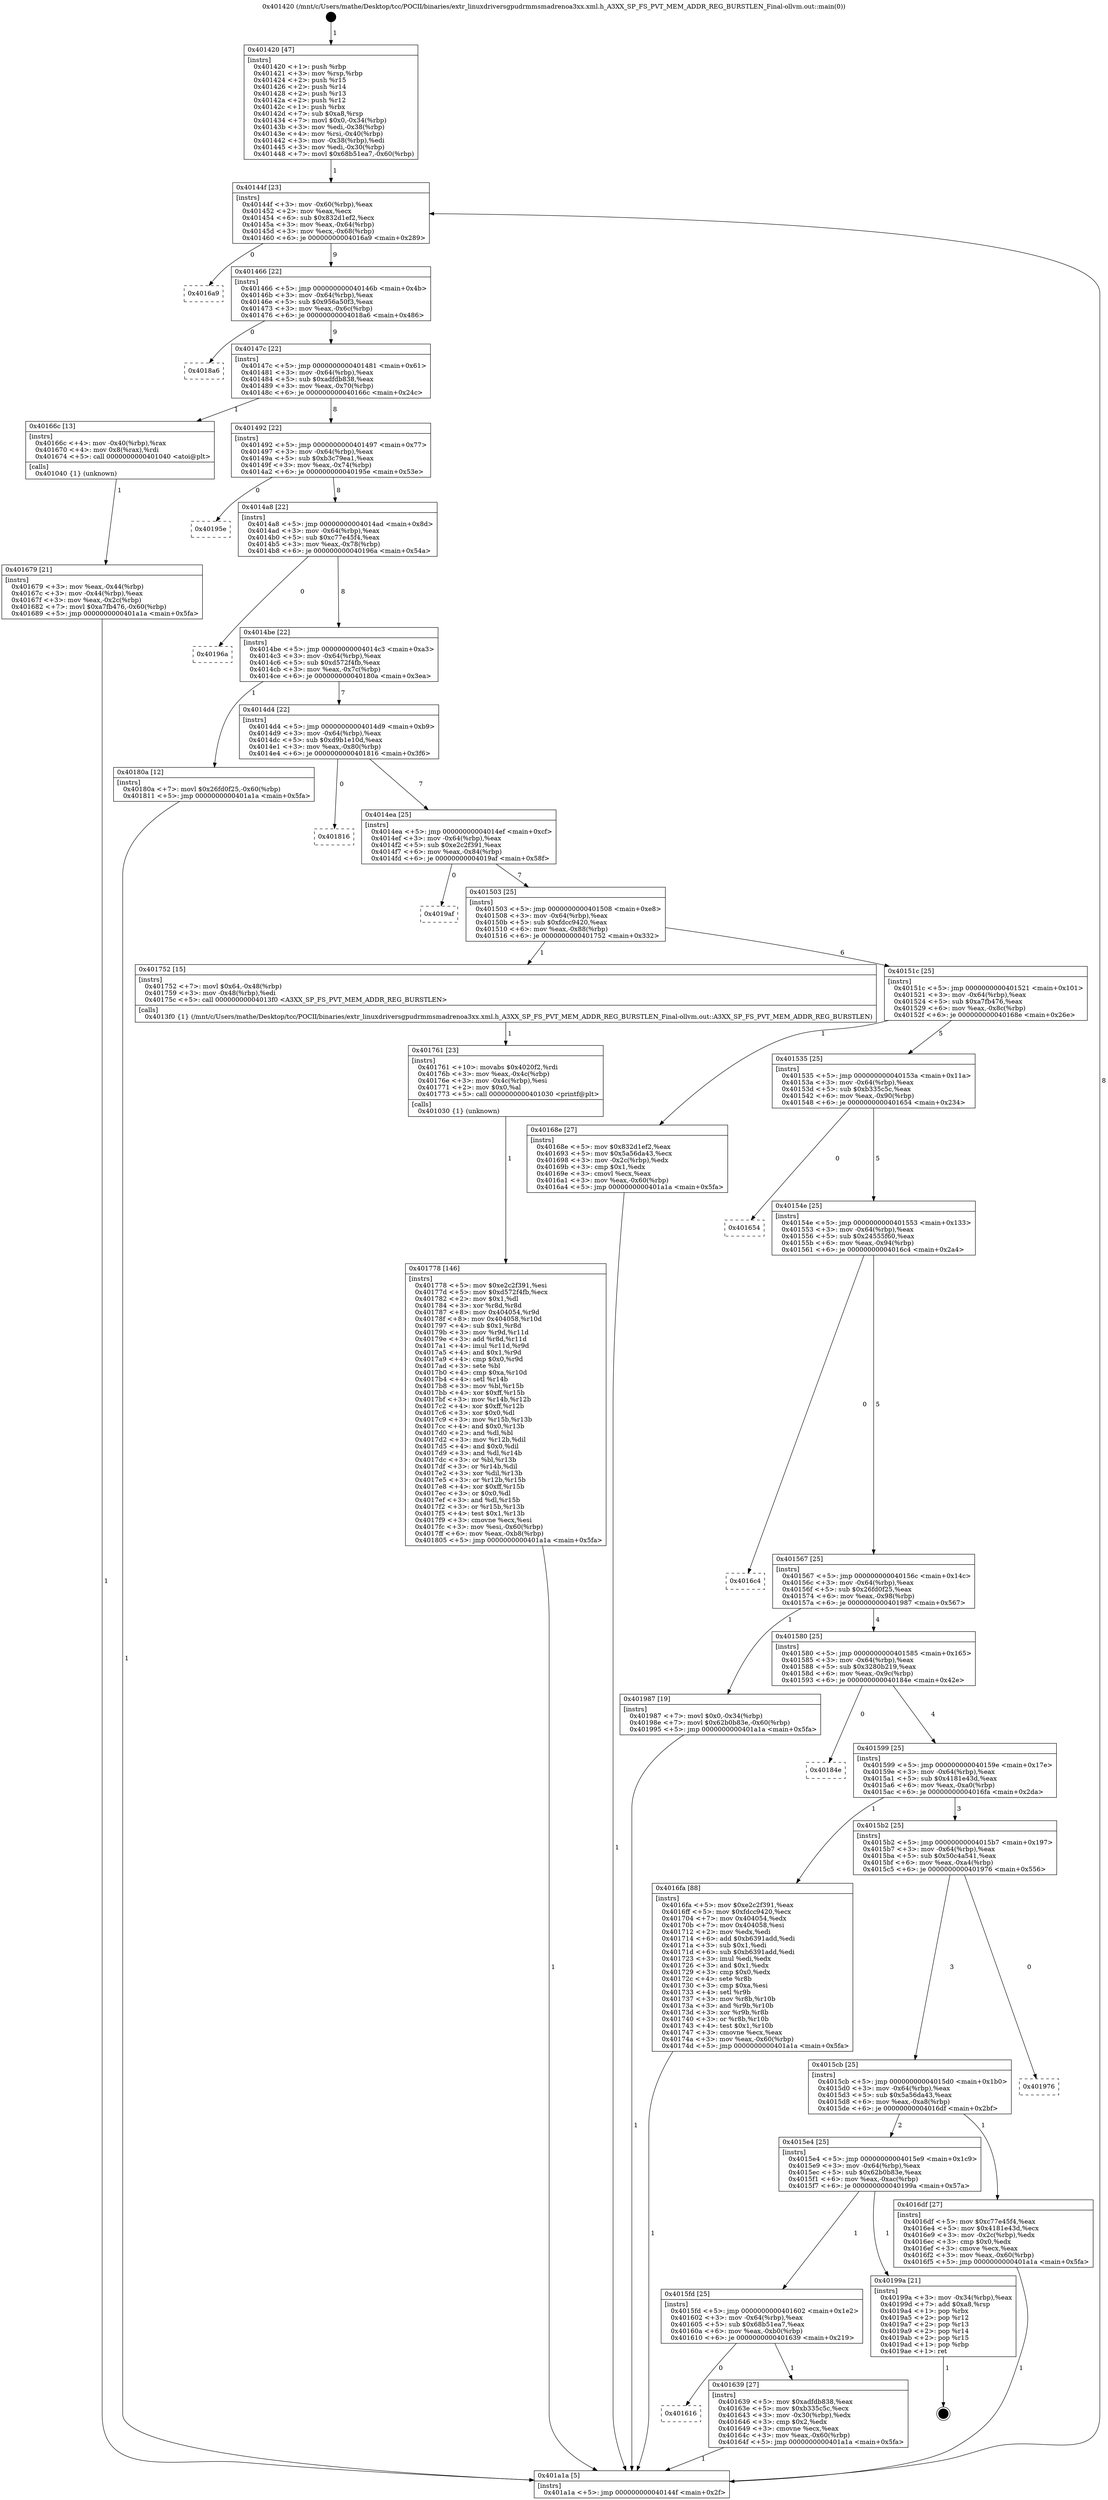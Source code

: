 digraph "0x401420" {
  label = "0x401420 (/mnt/c/Users/mathe/Desktop/tcc/POCII/binaries/extr_linuxdriversgpudrmmsmadrenoa3xx.xml.h_A3XX_SP_FS_PVT_MEM_ADDR_REG_BURSTLEN_Final-ollvm.out::main(0))"
  labelloc = "t"
  node[shape=record]

  Entry [label="",width=0.3,height=0.3,shape=circle,fillcolor=black,style=filled]
  "0x40144f" [label="{
     0x40144f [23]\l
     | [instrs]\l
     &nbsp;&nbsp;0x40144f \<+3\>: mov -0x60(%rbp),%eax\l
     &nbsp;&nbsp;0x401452 \<+2\>: mov %eax,%ecx\l
     &nbsp;&nbsp;0x401454 \<+6\>: sub $0x832d1ef2,%ecx\l
     &nbsp;&nbsp;0x40145a \<+3\>: mov %eax,-0x64(%rbp)\l
     &nbsp;&nbsp;0x40145d \<+3\>: mov %ecx,-0x68(%rbp)\l
     &nbsp;&nbsp;0x401460 \<+6\>: je 00000000004016a9 \<main+0x289\>\l
  }"]
  "0x4016a9" [label="{
     0x4016a9\l
  }", style=dashed]
  "0x401466" [label="{
     0x401466 [22]\l
     | [instrs]\l
     &nbsp;&nbsp;0x401466 \<+5\>: jmp 000000000040146b \<main+0x4b\>\l
     &nbsp;&nbsp;0x40146b \<+3\>: mov -0x64(%rbp),%eax\l
     &nbsp;&nbsp;0x40146e \<+5\>: sub $0x956a50f3,%eax\l
     &nbsp;&nbsp;0x401473 \<+3\>: mov %eax,-0x6c(%rbp)\l
     &nbsp;&nbsp;0x401476 \<+6\>: je 00000000004018a6 \<main+0x486\>\l
  }"]
  Exit [label="",width=0.3,height=0.3,shape=circle,fillcolor=black,style=filled,peripheries=2]
  "0x4018a6" [label="{
     0x4018a6\l
  }", style=dashed]
  "0x40147c" [label="{
     0x40147c [22]\l
     | [instrs]\l
     &nbsp;&nbsp;0x40147c \<+5\>: jmp 0000000000401481 \<main+0x61\>\l
     &nbsp;&nbsp;0x401481 \<+3\>: mov -0x64(%rbp),%eax\l
     &nbsp;&nbsp;0x401484 \<+5\>: sub $0xadfdb838,%eax\l
     &nbsp;&nbsp;0x401489 \<+3\>: mov %eax,-0x70(%rbp)\l
     &nbsp;&nbsp;0x40148c \<+6\>: je 000000000040166c \<main+0x24c\>\l
  }"]
  "0x401778" [label="{
     0x401778 [146]\l
     | [instrs]\l
     &nbsp;&nbsp;0x401778 \<+5\>: mov $0xe2c2f391,%esi\l
     &nbsp;&nbsp;0x40177d \<+5\>: mov $0xd572f4fb,%ecx\l
     &nbsp;&nbsp;0x401782 \<+2\>: mov $0x1,%dl\l
     &nbsp;&nbsp;0x401784 \<+3\>: xor %r8d,%r8d\l
     &nbsp;&nbsp;0x401787 \<+8\>: mov 0x404054,%r9d\l
     &nbsp;&nbsp;0x40178f \<+8\>: mov 0x404058,%r10d\l
     &nbsp;&nbsp;0x401797 \<+4\>: sub $0x1,%r8d\l
     &nbsp;&nbsp;0x40179b \<+3\>: mov %r9d,%r11d\l
     &nbsp;&nbsp;0x40179e \<+3\>: add %r8d,%r11d\l
     &nbsp;&nbsp;0x4017a1 \<+4\>: imul %r11d,%r9d\l
     &nbsp;&nbsp;0x4017a5 \<+4\>: and $0x1,%r9d\l
     &nbsp;&nbsp;0x4017a9 \<+4\>: cmp $0x0,%r9d\l
     &nbsp;&nbsp;0x4017ad \<+3\>: sete %bl\l
     &nbsp;&nbsp;0x4017b0 \<+4\>: cmp $0xa,%r10d\l
     &nbsp;&nbsp;0x4017b4 \<+4\>: setl %r14b\l
     &nbsp;&nbsp;0x4017b8 \<+3\>: mov %bl,%r15b\l
     &nbsp;&nbsp;0x4017bb \<+4\>: xor $0xff,%r15b\l
     &nbsp;&nbsp;0x4017bf \<+3\>: mov %r14b,%r12b\l
     &nbsp;&nbsp;0x4017c2 \<+4\>: xor $0xff,%r12b\l
     &nbsp;&nbsp;0x4017c6 \<+3\>: xor $0x0,%dl\l
     &nbsp;&nbsp;0x4017c9 \<+3\>: mov %r15b,%r13b\l
     &nbsp;&nbsp;0x4017cc \<+4\>: and $0x0,%r13b\l
     &nbsp;&nbsp;0x4017d0 \<+2\>: and %dl,%bl\l
     &nbsp;&nbsp;0x4017d2 \<+3\>: mov %r12b,%dil\l
     &nbsp;&nbsp;0x4017d5 \<+4\>: and $0x0,%dil\l
     &nbsp;&nbsp;0x4017d9 \<+3\>: and %dl,%r14b\l
     &nbsp;&nbsp;0x4017dc \<+3\>: or %bl,%r13b\l
     &nbsp;&nbsp;0x4017df \<+3\>: or %r14b,%dil\l
     &nbsp;&nbsp;0x4017e2 \<+3\>: xor %dil,%r13b\l
     &nbsp;&nbsp;0x4017e5 \<+3\>: or %r12b,%r15b\l
     &nbsp;&nbsp;0x4017e8 \<+4\>: xor $0xff,%r15b\l
     &nbsp;&nbsp;0x4017ec \<+3\>: or $0x0,%dl\l
     &nbsp;&nbsp;0x4017ef \<+3\>: and %dl,%r15b\l
     &nbsp;&nbsp;0x4017f2 \<+3\>: or %r15b,%r13b\l
     &nbsp;&nbsp;0x4017f5 \<+4\>: test $0x1,%r13b\l
     &nbsp;&nbsp;0x4017f9 \<+3\>: cmovne %ecx,%esi\l
     &nbsp;&nbsp;0x4017fc \<+3\>: mov %esi,-0x60(%rbp)\l
     &nbsp;&nbsp;0x4017ff \<+6\>: mov %eax,-0xb8(%rbp)\l
     &nbsp;&nbsp;0x401805 \<+5\>: jmp 0000000000401a1a \<main+0x5fa\>\l
  }"]
  "0x40166c" [label="{
     0x40166c [13]\l
     | [instrs]\l
     &nbsp;&nbsp;0x40166c \<+4\>: mov -0x40(%rbp),%rax\l
     &nbsp;&nbsp;0x401670 \<+4\>: mov 0x8(%rax),%rdi\l
     &nbsp;&nbsp;0x401674 \<+5\>: call 0000000000401040 \<atoi@plt\>\l
     | [calls]\l
     &nbsp;&nbsp;0x401040 \{1\} (unknown)\l
  }"]
  "0x401492" [label="{
     0x401492 [22]\l
     | [instrs]\l
     &nbsp;&nbsp;0x401492 \<+5\>: jmp 0000000000401497 \<main+0x77\>\l
     &nbsp;&nbsp;0x401497 \<+3\>: mov -0x64(%rbp),%eax\l
     &nbsp;&nbsp;0x40149a \<+5\>: sub $0xb3c79ea1,%eax\l
     &nbsp;&nbsp;0x40149f \<+3\>: mov %eax,-0x74(%rbp)\l
     &nbsp;&nbsp;0x4014a2 \<+6\>: je 000000000040195e \<main+0x53e\>\l
  }"]
  "0x401761" [label="{
     0x401761 [23]\l
     | [instrs]\l
     &nbsp;&nbsp;0x401761 \<+10\>: movabs $0x4020f2,%rdi\l
     &nbsp;&nbsp;0x40176b \<+3\>: mov %eax,-0x4c(%rbp)\l
     &nbsp;&nbsp;0x40176e \<+3\>: mov -0x4c(%rbp),%esi\l
     &nbsp;&nbsp;0x401771 \<+2\>: mov $0x0,%al\l
     &nbsp;&nbsp;0x401773 \<+5\>: call 0000000000401030 \<printf@plt\>\l
     | [calls]\l
     &nbsp;&nbsp;0x401030 \{1\} (unknown)\l
  }"]
  "0x40195e" [label="{
     0x40195e\l
  }", style=dashed]
  "0x4014a8" [label="{
     0x4014a8 [22]\l
     | [instrs]\l
     &nbsp;&nbsp;0x4014a8 \<+5\>: jmp 00000000004014ad \<main+0x8d\>\l
     &nbsp;&nbsp;0x4014ad \<+3\>: mov -0x64(%rbp),%eax\l
     &nbsp;&nbsp;0x4014b0 \<+5\>: sub $0xc77e45f4,%eax\l
     &nbsp;&nbsp;0x4014b5 \<+3\>: mov %eax,-0x78(%rbp)\l
     &nbsp;&nbsp;0x4014b8 \<+6\>: je 000000000040196a \<main+0x54a\>\l
  }"]
  "0x401679" [label="{
     0x401679 [21]\l
     | [instrs]\l
     &nbsp;&nbsp;0x401679 \<+3\>: mov %eax,-0x44(%rbp)\l
     &nbsp;&nbsp;0x40167c \<+3\>: mov -0x44(%rbp),%eax\l
     &nbsp;&nbsp;0x40167f \<+3\>: mov %eax,-0x2c(%rbp)\l
     &nbsp;&nbsp;0x401682 \<+7\>: movl $0xa7fb476,-0x60(%rbp)\l
     &nbsp;&nbsp;0x401689 \<+5\>: jmp 0000000000401a1a \<main+0x5fa\>\l
  }"]
  "0x40196a" [label="{
     0x40196a\l
  }", style=dashed]
  "0x4014be" [label="{
     0x4014be [22]\l
     | [instrs]\l
     &nbsp;&nbsp;0x4014be \<+5\>: jmp 00000000004014c3 \<main+0xa3\>\l
     &nbsp;&nbsp;0x4014c3 \<+3\>: mov -0x64(%rbp),%eax\l
     &nbsp;&nbsp;0x4014c6 \<+5\>: sub $0xd572f4fb,%eax\l
     &nbsp;&nbsp;0x4014cb \<+3\>: mov %eax,-0x7c(%rbp)\l
     &nbsp;&nbsp;0x4014ce \<+6\>: je 000000000040180a \<main+0x3ea\>\l
  }"]
  "0x401420" [label="{
     0x401420 [47]\l
     | [instrs]\l
     &nbsp;&nbsp;0x401420 \<+1\>: push %rbp\l
     &nbsp;&nbsp;0x401421 \<+3\>: mov %rsp,%rbp\l
     &nbsp;&nbsp;0x401424 \<+2\>: push %r15\l
     &nbsp;&nbsp;0x401426 \<+2\>: push %r14\l
     &nbsp;&nbsp;0x401428 \<+2\>: push %r13\l
     &nbsp;&nbsp;0x40142a \<+2\>: push %r12\l
     &nbsp;&nbsp;0x40142c \<+1\>: push %rbx\l
     &nbsp;&nbsp;0x40142d \<+7\>: sub $0xa8,%rsp\l
     &nbsp;&nbsp;0x401434 \<+7\>: movl $0x0,-0x34(%rbp)\l
     &nbsp;&nbsp;0x40143b \<+3\>: mov %edi,-0x38(%rbp)\l
     &nbsp;&nbsp;0x40143e \<+4\>: mov %rsi,-0x40(%rbp)\l
     &nbsp;&nbsp;0x401442 \<+3\>: mov -0x38(%rbp),%edi\l
     &nbsp;&nbsp;0x401445 \<+3\>: mov %edi,-0x30(%rbp)\l
     &nbsp;&nbsp;0x401448 \<+7\>: movl $0x68b51ea7,-0x60(%rbp)\l
  }"]
  "0x40180a" [label="{
     0x40180a [12]\l
     | [instrs]\l
     &nbsp;&nbsp;0x40180a \<+7\>: movl $0x26fd0f25,-0x60(%rbp)\l
     &nbsp;&nbsp;0x401811 \<+5\>: jmp 0000000000401a1a \<main+0x5fa\>\l
  }"]
  "0x4014d4" [label="{
     0x4014d4 [22]\l
     | [instrs]\l
     &nbsp;&nbsp;0x4014d4 \<+5\>: jmp 00000000004014d9 \<main+0xb9\>\l
     &nbsp;&nbsp;0x4014d9 \<+3\>: mov -0x64(%rbp),%eax\l
     &nbsp;&nbsp;0x4014dc \<+5\>: sub $0xd9b1e10d,%eax\l
     &nbsp;&nbsp;0x4014e1 \<+3\>: mov %eax,-0x80(%rbp)\l
     &nbsp;&nbsp;0x4014e4 \<+6\>: je 0000000000401816 \<main+0x3f6\>\l
  }"]
  "0x401a1a" [label="{
     0x401a1a [5]\l
     | [instrs]\l
     &nbsp;&nbsp;0x401a1a \<+5\>: jmp 000000000040144f \<main+0x2f\>\l
  }"]
  "0x401816" [label="{
     0x401816\l
  }", style=dashed]
  "0x4014ea" [label="{
     0x4014ea [25]\l
     | [instrs]\l
     &nbsp;&nbsp;0x4014ea \<+5\>: jmp 00000000004014ef \<main+0xcf\>\l
     &nbsp;&nbsp;0x4014ef \<+3\>: mov -0x64(%rbp),%eax\l
     &nbsp;&nbsp;0x4014f2 \<+5\>: sub $0xe2c2f391,%eax\l
     &nbsp;&nbsp;0x4014f7 \<+6\>: mov %eax,-0x84(%rbp)\l
     &nbsp;&nbsp;0x4014fd \<+6\>: je 00000000004019af \<main+0x58f\>\l
  }"]
  "0x401616" [label="{
     0x401616\l
  }", style=dashed]
  "0x4019af" [label="{
     0x4019af\l
  }", style=dashed]
  "0x401503" [label="{
     0x401503 [25]\l
     | [instrs]\l
     &nbsp;&nbsp;0x401503 \<+5\>: jmp 0000000000401508 \<main+0xe8\>\l
     &nbsp;&nbsp;0x401508 \<+3\>: mov -0x64(%rbp),%eax\l
     &nbsp;&nbsp;0x40150b \<+5\>: sub $0xfdcc9420,%eax\l
     &nbsp;&nbsp;0x401510 \<+6\>: mov %eax,-0x88(%rbp)\l
     &nbsp;&nbsp;0x401516 \<+6\>: je 0000000000401752 \<main+0x332\>\l
  }"]
  "0x401639" [label="{
     0x401639 [27]\l
     | [instrs]\l
     &nbsp;&nbsp;0x401639 \<+5\>: mov $0xadfdb838,%eax\l
     &nbsp;&nbsp;0x40163e \<+5\>: mov $0xb335c5c,%ecx\l
     &nbsp;&nbsp;0x401643 \<+3\>: mov -0x30(%rbp),%edx\l
     &nbsp;&nbsp;0x401646 \<+3\>: cmp $0x2,%edx\l
     &nbsp;&nbsp;0x401649 \<+3\>: cmovne %ecx,%eax\l
     &nbsp;&nbsp;0x40164c \<+3\>: mov %eax,-0x60(%rbp)\l
     &nbsp;&nbsp;0x40164f \<+5\>: jmp 0000000000401a1a \<main+0x5fa\>\l
  }"]
  "0x401752" [label="{
     0x401752 [15]\l
     | [instrs]\l
     &nbsp;&nbsp;0x401752 \<+7\>: movl $0x64,-0x48(%rbp)\l
     &nbsp;&nbsp;0x401759 \<+3\>: mov -0x48(%rbp),%edi\l
     &nbsp;&nbsp;0x40175c \<+5\>: call 00000000004013f0 \<A3XX_SP_FS_PVT_MEM_ADDR_REG_BURSTLEN\>\l
     | [calls]\l
     &nbsp;&nbsp;0x4013f0 \{1\} (/mnt/c/Users/mathe/Desktop/tcc/POCII/binaries/extr_linuxdriversgpudrmmsmadrenoa3xx.xml.h_A3XX_SP_FS_PVT_MEM_ADDR_REG_BURSTLEN_Final-ollvm.out::A3XX_SP_FS_PVT_MEM_ADDR_REG_BURSTLEN)\l
  }"]
  "0x40151c" [label="{
     0x40151c [25]\l
     | [instrs]\l
     &nbsp;&nbsp;0x40151c \<+5\>: jmp 0000000000401521 \<main+0x101\>\l
     &nbsp;&nbsp;0x401521 \<+3\>: mov -0x64(%rbp),%eax\l
     &nbsp;&nbsp;0x401524 \<+5\>: sub $0xa7fb476,%eax\l
     &nbsp;&nbsp;0x401529 \<+6\>: mov %eax,-0x8c(%rbp)\l
     &nbsp;&nbsp;0x40152f \<+6\>: je 000000000040168e \<main+0x26e\>\l
  }"]
  "0x4015fd" [label="{
     0x4015fd [25]\l
     | [instrs]\l
     &nbsp;&nbsp;0x4015fd \<+5\>: jmp 0000000000401602 \<main+0x1e2\>\l
     &nbsp;&nbsp;0x401602 \<+3\>: mov -0x64(%rbp),%eax\l
     &nbsp;&nbsp;0x401605 \<+5\>: sub $0x68b51ea7,%eax\l
     &nbsp;&nbsp;0x40160a \<+6\>: mov %eax,-0xb0(%rbp)\l
     &nbsp;&nbsp;0x401610 \<+6\>: je 0000000000401639 \<main+0x219\>\l
  }"]
  "0x40168e" [label="{
     0x40168e [27]\l
     | [instrs]\l
     &nbsp;&nbsp;0x40168e \<+5\>: mov $0x832d1ef2,%eax\l
     &nbsp;&nbsp;0x401693 \<+5\>: mov $0x5a56da43,%ecx\l
     &nbsp;&nbsp;0x401698 \<+3\>: mov -0x2c(%rbp),%edx\l
     &nbsp;&nbsp;0x40169b \<+3\>: cmp $0x1,%edx\l
     &nbsp;&nbsp;0x40169e \<+3\>: cmovl %ecx,%eax\l
     &nbsp;&nbsp;0x4016a1 \<+3\>: mov %eax,-0x60(%rbp)\l
     &nbsp;&nbsp;0x4016a4 \<+5\>: jmp 0000000000401a1a \<main+0x5fa\>\l
  }"]
  "0x401535" [label="{
     0x401535 [25]\l
     | [instrs]\l
     &nbsp;&nbsp;0x401535 \<+5\>: jmp 000000000040153a \<main+0x11a\>\l
     &nbsp;&nbsp;0x40153a \<+3\>: mov -0x64(%rbp),%eax\l
     &nbsp;&nbsp;0x40153d \<+5\>: sub $0xb335c5c,%eax\l
     &nbsp;&nbsp;0x401542 \<+6\>: mov %eax,-0x90(%rbp)\l
     &nbsp;&nbsp;0x401548 \<+6\>: je 0000000000401654 \<main+0x234\>\l
  }"]
  "0x40199a" [label="{
     0x40199a [21]\l
     | [instrs]\l
     &nbsp;&nbsp;0x40199a \<+3\>: mov -0x34(%rbp),%eax\l
     &nbsp;&nbsp;0x40199d \<+7\>: add $0xa8,%rsp\l
     &nbsp;&nbsp;0x4019a4 \<+1\>: pop %rbx\l
     &nbsp;&nbsp;0x4019a5 \<+2\>: pop %r12\l
     &nbsp;&nbsp;0x4019a7 \<+2\>: pop %r13\l
     &nbsp;&nbsp;0x4019a9 \<+2\>: pop %r14\l
     &nbsp;&nbsp;0x4019ab \<+2\>: pop %r15\l
     &nbsp;&nbsp;0x4019ad \<+1\>: pop %rbp\l
     &nbsp;&nbsp;0x4019ae \<+1\>: ret\l
  }"]
  "0x401654" [label="{
     0x401654\l
  }", style=dashed]
  "0x40154e" [label="{
     0x40154e [25]\l
     | [instrs]\l
     &nbsp;&nbsp;0x40154e \<+5\>: jmp 0000000000401553 \<main+0x133\>\l
     &nbsp;&nbsp;0x401553 \<+3\>: mov -0x64(%rbp),%eax\l
     &nbsp;&nbsp;0x401556 \<+5\>: sub $0x24555f60,%eax\l
     &nbsp;&nbsp;0x40155b \<+6\>: mov %eax,-0x94(%rbp)\l
     &nbsp;&nbsp;0x401561 \<+6\>: je 00000000004016c4 \<main+0x2a4\>\l
  }"]
  "0x4015e4" [label="{
     0x4015e4 [25]\l
     | [instrs]\l
     &nbsp;&nbsp;0x4015e4 \<+5\>: jmp 00000000004015e9 \<main+0x1c9\>\l
     &nbsp;&nbsp;0x4015e9 \<+3\>: mov -0x64(%rbp),%eax\l
     &nbsp;&nbsp;0x4015ec \<+5\>: sub $0x62b0b83e,%eax\l
     &nbsp;&nbsp;0x4015f1 \<+6\>: mov %eax,-0xac(%rbp)\l
     &nbsp;&nbsp;0x4015f7 \<+6\>: je 000000000040199a \<main+0x57a\>\l
  }"]
  "0x4016c4" [label="{
     0x4016c4\l
  }", style=dashed]
  "0x401567" [label="{
     0x401567 [25]\l
     | [instrs]\l
     &nbsp;&nbsp;0x401567 \<+5\>: jmp 000000000040156c \<main+0x14c\>\l
     &nbsp;&nbsp;0x40156c \<+3\>: mov -0x64(%rbp),%eax\l
     &nbsp;&nbsp;0x40156f \<+5\>: sub $0x26fd0f25,%eax\l
     &nbsp;&nbsp;0x401574 \<+6\>: mov %eax,-0x98(%rbp)\l
     &nbsp;&nbsp;0x40157a \<+6\>: je 0000000000401987 \<main+0x567\>\l
  }"]
  "0x4016df" [label="{
     0x4016df [27]\l
     | [instrs]\l
     &nbsp;&nbsp;0x4016df \<+5\>: mov $0xc77e45f4,%eax\l
     &nbsp;&nbsp;0x4016e4 \<+5\>: mov $0x4181e43d,%ecx\l
     &nbsp;&nbsp;0x4016e9 \<+3\>: mov -0x2c(%rbp),%edx\l
     &nbsp;&nbsp;0x4016ec \<+3\>: cmp $0x0,%edx\l
     &nbsp;&nbsp;0x4016ef \<+3\>: cmove %ecx,%eax\l
     &nbsp;&nbsp;0x4016f2 \<+3\>: mov %eax,-0x60(%rbp)\l
     &nbsp;&nbsp;0x4016f5 \<+5\>: jmp 0000000000401a1a \<main+0x5fa\>\l
  }"]
  "0x401987" [label="{
     0x401987 [19]\l
     | [instrs]\l
     &nbsp;&nbsp;0x401987 \<+7\>: movl $0x0,-0x34(%rbp)\l
     &nbsp;&nbsp;0x40198e \<+7\>: movl $0x62b0b83e,-0x60(%rbp)\l
     &nbsp;&nbsp;0x401995 \<+5\>: jmp 0000000000401a1a \<main+0x5fa\>\l
  }"]
  "0x401580" [label="{
     0x401580 [25]\l
     | [instrs]\l
     &nbsp;&nbsp;0x401580 \<+5\>: jmp 0000000000401585 \<main+0x165\>\l
     &nbsp;&nbsp;0x401585 \<+3\>: mov -0x64(%rbp),%eax\l
     &nbsp;&nbsp;0x401588 \<+5\>: sub $0x3280b219,%eax\l
     &nbsp;&nbsp;0x40158d \<+6\>: mov %eax,-0x9c(%rbp)\l
     &nbsp;&nbsp;0x401593 \<+6\>: je 000000000040184e \<main+0x42e\>\l
  }"]
  "0x4015cb" [label="{
     0x4015cb [25]\l
     | [instrs]\l
     &nbsp;&nbsp;0x4015cb \<+5\>: jmp 00000000004015d0 \<main+0x1b0\>\l
     &nbsp;&nbsp;0x4015d0 \<+3\>: mov -0x64(%rbp),%eax\l
     &nbsp;&nbsp;0x4015d3 \<+5\>: sub $0x5a56da43,%eax\l
     &nbsp;&nbsp;0x4015d8 \<+6\>: mov %eax,-0xa8(%rbp)\l
     &nbsp;&nbsp;0x4015de \<+6\>: je 00000000004016df \<main+0x2bf\>\l
  }"]
  "0x40184e" [label="{
     0x40184e\l
  }", style=dashed]
  "0x401599" [label="{
     0x401599 [25]\l
     | [instrs]\l
     &nbsp;&nbsp;0x401599 \<+5\>: jmp 000000000040159e \<main+0x17e\>\l
     &nbsp;&nbsp;0x40159e \<+3\>: mov -0x64(%rbp),%eax\l
     &nbsp;&nbsp;0x4015a1 \<+5\>: sub $0x4181e43d,%eax\l
     &nbsp;&nbsp;0x4015a6 \<+6\>: mov %eax,-0xa0(%rbp)\l
     &nbsp;&nbsp;0x4015ac \<+6\>: je 00000000004016fa \<main+0x2da\>\l
  }"]
  "0x401976" [label="{
     0x401976\l
  }", style=dashed]
  "0x4016fa" [label="{
     0x4016fa [88]\l
     | [instrs]\l
     &nbsp;&nbsp;0x4016fa \<+5\>: mov $0xe2c2f391,%eax\l
     &nbsp;&nbsp;0x4016ff \<+5\>: mov $0xfdcc9420,%ecx\l
     &nbsp;&nbsp;0x401704 \<+7\>: mov 0x404054,%edx\l
     &nbsp;&nbsp;0x40170b \<+7\>: mov 0x404058,%esi\l
     &nbsp;&nbsp;0x401712 \<+2\>: mov %edx,%edi\l
     &nbsp;&nbsp;0x401714 \<+6\>: add $0xb6391add,%edi\l
     &nbsp;&nbsp;0x40171a \<+3\>: sub $0x1,%edi\l
     &nbsp;&nbsp;0x40171d \<+6\>: sub $0xb6391add,%edi\l
     &nbsp;&nbsp;0x401723 \<+3\>: imul %edi,%edx\l
     &nbsp;&nbsp;0x401726 \<+3\>: and $0x1,%edx\l
     &nbsp;&nbsp;0x401729 \<+3\>: cmp $0x0,%edx\l
     &nbsp;&nbsp;0x40172c \<+4\>: sete %r8b\l
     &nbsp;&nbsp;0x401730 \<+3\>: cmp $0xa,%esi\l
     &nbsp;&nbsp;0x401733 \<+4\>: setl %r9b\l
     &nbsp;&nbsp;0x401737 \<+3\>: mov %r8b,%r10b\l
     &nbsp;&nbsp;0x40173a \<+3\>: and %r9b,%r10b\l
     &nbsp;&nbsp;0x40173d \<+3\>: xor %r9b,%r8b\l
     &nbsp;&nbsp;0x401740 \<+3\>: or %r8b,%r10b\l
     &nbsp;&nbsp;0x401743 \<+4\>: test $0x1,%r10b\l
     &nbsp;&nbsp;0x401747 \<+3\>: cmovne %ecx,%eax\l
     &nbsp;&nbsp;0x40174a \<+3\>: mov %eax,-0x60(%rbp)\l
     &nbsp;&nbsp;0x40174d \<+5\>: jmp 0000000000401a1a \<main+0x5fa\>\l
  }"]
  "0x4015b2" [label="{
     0x4015b2 [25]\l
     | [instrs]\l
     &nbsp;&nbsp;0x4015b2 \<+5\>: jmp 00000000004015b7 \<main+0x197\>\l
     &nbsp;&nbsp;0x4015b7 \<+3\>: mov -0x64(%rbp),%eax\l
     &nbsp;&nbsp;0x4015ba \<+5\>: sub $0x50c4a541,%eax\l
     &nbsp;&nbsp;0x4015bf \<+6\>: mov %eax,-0xa4(%rbp)\l
     &nbsp;&nbsp;0x4015c5 \<+6\>: je 0000000000401976 \<main+0x556\>\l
  }"]
  Entry -> "0x401420" [label=" 1"]
  "0x40144f" -> "0x4016a9" [label=" 0"]
  "0x40144f" -> "0x401466" [label=" 9"]
  "0x40199a" -> Exit [label=" 1"]
  "0x401466" -> "0x4018a6" [label=" 0"]
  "0x401466" -> "0x40147c" [label=" 9"]
  "0x401987" -> "0x401a1a" [label=" 1"]
  "0x40147c" -> "0x40166c" [label=" 1"]
  "0x40147c" -> "0x401492" [label=" 8"]
  "0x40180a" -> "0x401a1a" [label=" 1"]
  "0x401492" -> "0x40195e" [label=" 0"]
  "0x401492" -> "0x4014a8" [label=" 8"]
  "0x401778" -> "0x401a1a" [label=" 1"]
  "0x4014a8" -> "0x40196a" [label=" 0"]
  "0x4014a8" -> "0x4014be" [label=" 8"]
  "0x401761" -> "0x401778" [label=" 1"]
  "0x4014be" -> "0x40180a" [label=" 1"]
  "0x4014be" -> "0x4014d4" [label=" 7"]
  "0x401752" -> "0x401761" [label=" 1"]
  "0x4014d4" -> "0x401816" [label=" 0"]
  "0x4014d4" -> "0x4014ea" [label=" 7"]
  "0x4016fa" -> "0x401a1a" [label=" 1"]
  "0x4014ea" -> "0x4019af" [label=" 0"]
  "0x4014ea" -> "0x401503" [label=" 7"]
  "0x4016df" -> "0x401a1a" [label=" 1"]
  "0x401503" -> "0x401752" [label=" 1"]
  "0x401503" -> "0x40151c" [label=" 6"]
  "0x40168e" -> "0x401a1a" [label=" 1"]
  "0x40151c" -> "0x40168e" [label=" 1"]
  "0x40151c" -> "0x401535" [label=" 5"]
  "0x40166c" -> "0x401679" [label=" 1"]
  "0x401535" -> "0x401654" [label=" 0"]
  "0x401535" -> "0x40154e" [label=" 5"]
  "0x401a1a" -> "0x40144f" [label=" 8"]
  "0x40154e" -> "0x4016c4" [label=" 0"]
  "0x40154e" -> "0x401567" [label=" 5"]
  "0x401639" -> "0x401a1a" [label=" 1"]
  "0x401567" -> "0x401987" [label=" 1"]
  "0x401567" -> "0x401580" [label=" 4"]
  "0x4015fd" -> "0x401616" [label=" 0"]
  "0x401580" -> "0x40184e" [label=" 0"]
  "0x401580" -> "0x401599" [label=" 4"]
  "0x401679" -> "0x401a1a" [label=" 1"]
  "0x401599" -> "0x4016fa" [label=" 1"]
  "0x401599" -> "0x4015b2" [label=" 3"]
  "0x4015e4" -> "0x4015fd" [label=" 1"]
  "0x4015b2" -> "0x401976" [label=" 0"]
  "0x4015b2" -> "0x4015cb" [label=" 3"]
  "0x4015fd" -> "0x401639" [label=" 1"]
  "0x4015cb" -> "0x4016df" [label=" 1"]
  "0x4015cb" -> "0x4015e4" [label=" 2"]
  "0x401420" -> "0x40144f" [label=" 1"]
  "0x4015e4" -> "0x40199a" [label=" 1"]
}
